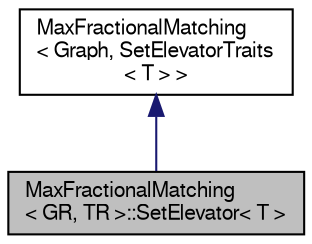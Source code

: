 digraph "MaxFractionalMatching&lt; GR, TR &gt;::SetElevator&lt; T &gt;"
{
 // LATEX_PDF_SIZE
  edge [fontname="FreeSans",fontsize="10",labelfontname="FreeSans",labelfontsize="10"];
  node [fontname="FreeSans",fontsize="10",shape=record];
  Node0 [label="MaxFractionalMatching\l\< GR, TR \>::SetElevator\< T \>",height=0.2,width=0.4,color="black", fillcolor="grey75", style="filled", fontcolor="black",tooltip="Named parameter for setting Elevator type"];
  Node1 -> Node0 [dir="back",color="midnightblue",fontsize="10",style="solid",fontname="FreeSans"];
  Node1 [label="MaxFractionalMatching\l\< Graph, SetElevatorTraits\l\< T \> \>",height=0.2,width=0.4,color="black", fillcolor="white", style="filled",URL="$a02341.html",tooltip=" "];
}
